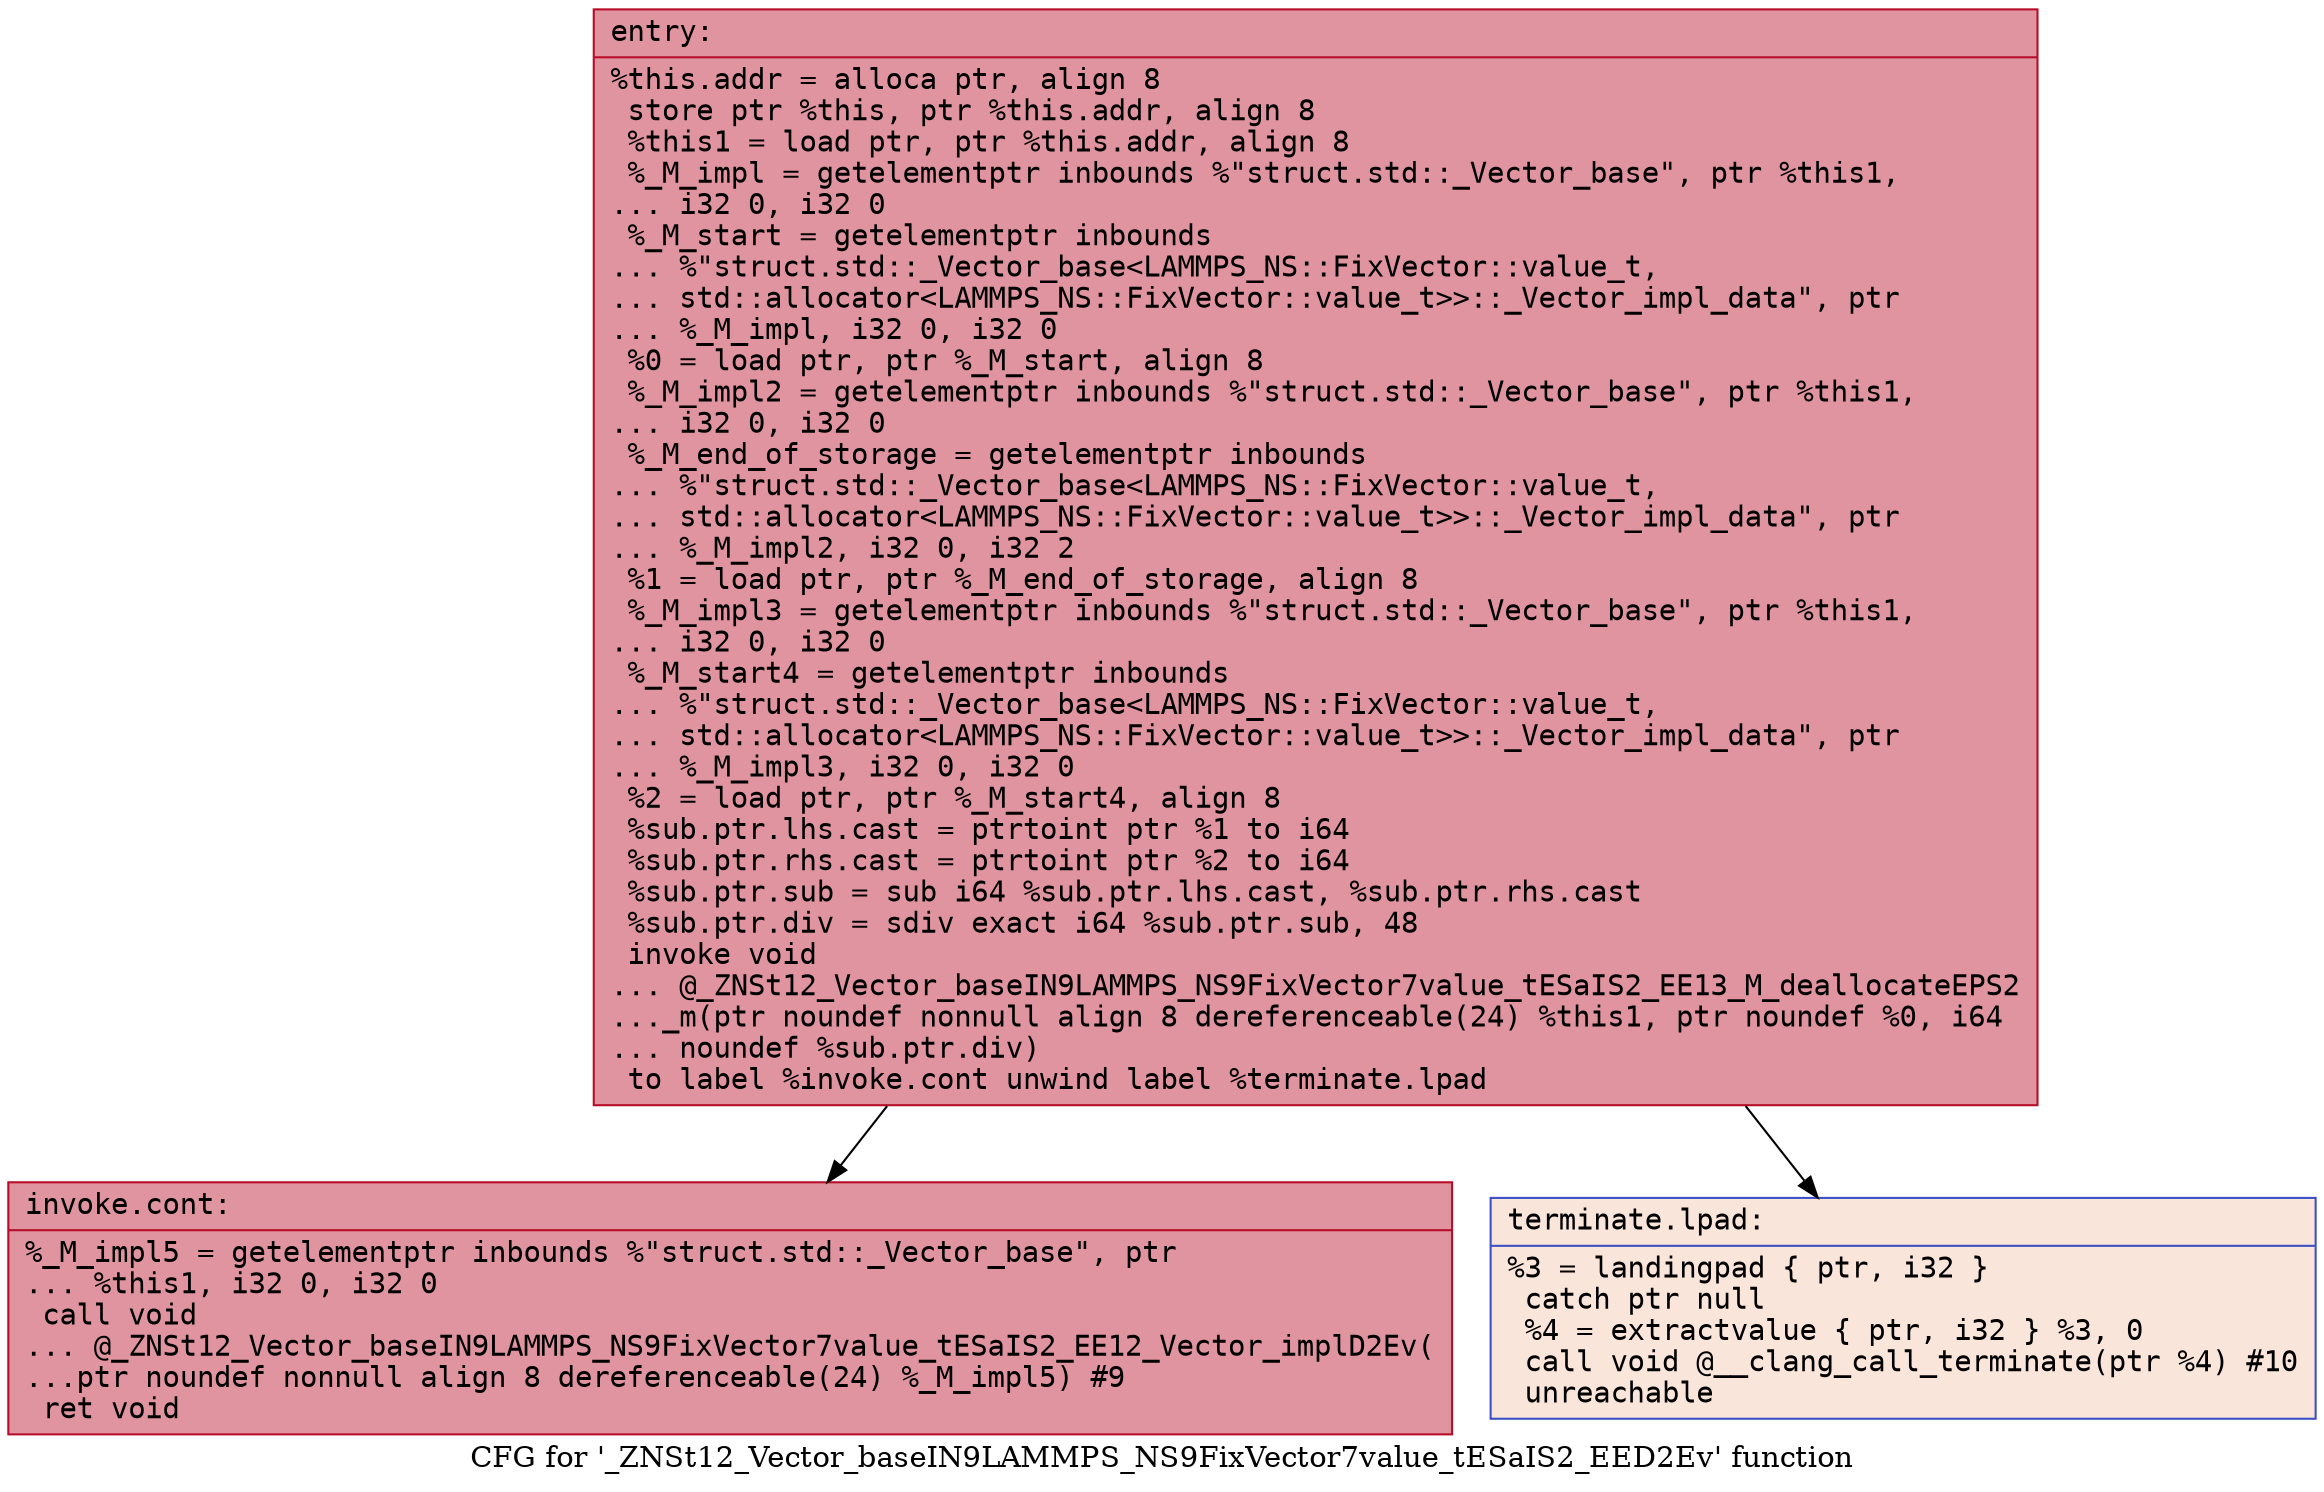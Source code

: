digraph "CFG for '_ZNSt12_Vector_baseIN9LAMMPS_NS9FixVector7value_tESaIS2_EED2Ev' function" {
	label="CFG for '_ZNSt12_Vector_baseIN9LAMMPS_NS9FixVector7value_tESaIS2_EED2Ev' function";

	Node0x563495768870 [shape=record,color="#b70d28ff", style=filled, fillcolor="#b70d2870" fontname="Courier",label="{entry:\l|  %this.addr = alloca ptr, align 8\l  store ptr %this, ptr %this.addr, align 8\l  %this1 = load ptr, ptr %this.addr, align 8\l  %_M_impl = getelementptr inbounds %\"struct.std::_Vector_base\", ptr %this1,\l... i32 0, i32 0\l  %_M_start = getelementptr inbounds\l... %\"struct.std::_Vector_base\<LAMMPS_NS::FixVector::value_t,\l... std::allocator\<LAMMPS_NS::FixVector::value_t\>\>::_Vector_impl_data\", ptr\l... %_M_impl, i32 0, i32 0\l  %0 = load ptr, ptr %_M_start, align 8\l  %_M_impl2 = getelementptr inbounds %\"struct.std::_Vector_base\", ptr %this1,\l... i32 0, i32 0\l  %_M_end_of_storage = getelementptr inbounds\l... %\"struct.std::_Vector_base\<LAMMPS_NS::FixVector::value_t,\l... std::allocator\<LAMMPS_NS::FixVector::value_t\>\>::_Vector_impl_data\", ptr\l... %_M_impl2, i32 0, i32 2\l  %1 = load ptr, ptr %_M_end_of_storage, align 8\l  %_M_impl3 = getelementptr inbounds %\"struct.std::_Vector_base\", ptr %this1,\l... i32 0, i32 0\l  %_M_start4 = getelementptr inbounds\l... %\"struct.std::_Vector_base\<LAMMPS_NS::FixVector::value_t,\l... std::allocator\<LAMMPS_NS::FixVector::value_t\>\>::_Vector_impl_data\", ptr\l... %_M_impl3, i32 0, i32 0\l  %2 = load ptr, ptr %_M_start4, align 8\l  %sub.ptr.lhs.cast = ptrtoint ptr %1 to i64\l  %sub.ptr.rhs.cast = ptrtoint ptr %2 to i64\l  %sub.ptr.sub = sub i64 %sub.ptr.lhs.cast, %sub.ptr.rhs.cast\l  %sub.ptr.div = sdiv exact i64 %sub.ptr.sub, 48\l  invoke void\l... @_ZNSt12_Vector_baseIN9LAMMPS_NS9FixVector7value_tESaIS2_EE13_M_deallocateEPS2\l..._m(ptr noundef nonnull align 8 dereferenceable(24) %this1, ptr noundef %0, i64\l... noundef %sub.ptr.div)\l          to label %invoke.cont unwind label %terminate.lpad\l}"];
	Node0x563495768870 -> Node0x5634957688e0[tooltip="entry -> invoke.cont\nProbability 100.00%" ];
	Node0x563495768870 -> Node0x563495769830[tooltip="entry -> terminate.lpad\nProbability 0.00%" ];
	Node0x5634957688e0 [shape=record,color="#b70d28ff", style=filled, fillcolor="#b70d2870" fontname="Courier",label="{invoke.cont:\l|  %_M_impl5 = getelementptr inbounds %\"struct.std::_Vector_base\", ptr\l... %this1, i32 0, i32 0\l  call void\l... @_ZNSt12_Vector_baseIN9LAMMPS_NS9FixVector7value_tESaIS2_EE12_Vector_implD2Ev(\l...ptr noundef nonnull align 8 dereferenceable(24) %_M_impl5) #9\l  ret void\l}"];
	Node0x563495769830 [shape=record,color="#3d50c3ff", style=filled, fillcolor="#f4c5ad70" fontname="Courier",label="{terminate.lpad:\l|  %3 = landingpad \{ ptr, i32 \}\l          catch ptr null\l  %4 = extractvalue \{ ptr, i32 \} %3, 0\l  call void @__clang_call_terminate(ptr %4) #10\l  unreachable\l}"];
}
